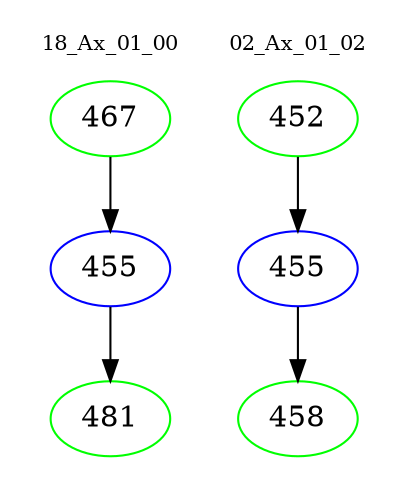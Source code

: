 digraph{
subgraph cluster_0 {
color = white
label = "18_Ax_01_00";
fontsize=10;
T0_467 [label="467", color="green"]
T0_467 -> T0_455 [color="black"]
T0_455 [label="455", color="blue"]
T0_455 -> T0_481 [color="black"]
T0_481 [label="481", color="green"]
}
subgraph cluster_1 {
color = white
label = "02_Ax_01_02";
fontsize=10;
T1_452 [label="452", color="green"]
T1_452 -> T1_455 [color="black"]
T1_455 [label="455", color="blue"]
T1_455 -> T1_458 [color="black"]
T1_458 [label="458", color="green"]
}
}
